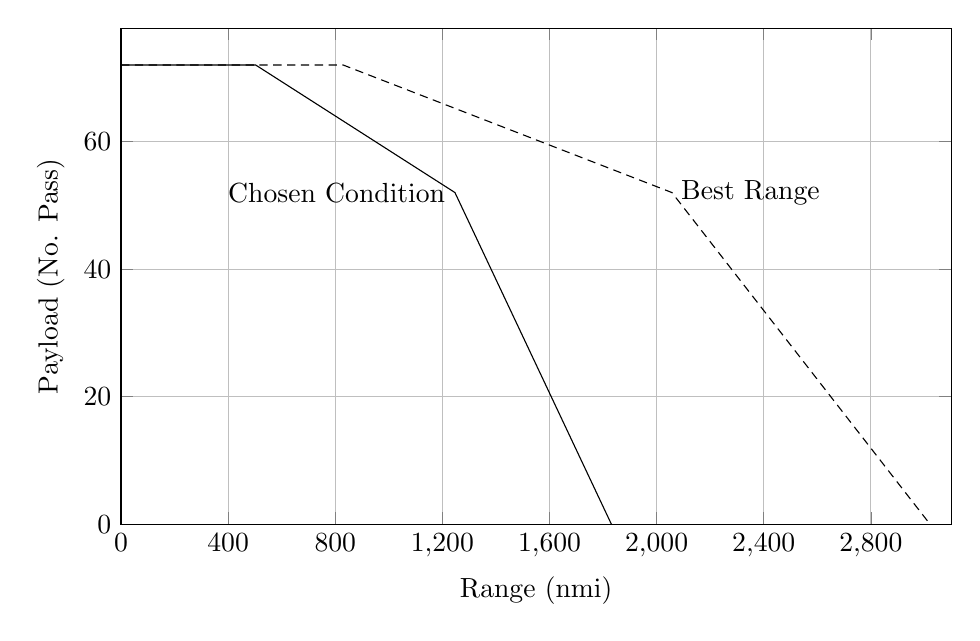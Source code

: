 %PayloadRange_Mach
\begin{tikzpicture}

\begin{axis}[
%width=\figurewidth,
%height=\figureheight,
width=\textwidth,
height=0.65\textwidth,
scaled ticks=false, tick label style={/pgf/number format/fixed},
/pgfplots/xtick={0,400,...,3200},
xmin=0.0,
xmax=3100.0,
xlabel={Range (nmi)},
xmajorgrids,
ymin=0.0,
ymax=77.76,
ylabel={Payload (No. Pass)},
ymajorgrids,
legend style={at={(1.03,0.5)},anchor=west,draw=black,fill=white,legend cell align=left}
]

\addplot [
color=black,
densely dashed
]
table[row sep=crcr]{
0.0	72.0\\
829.155	72.0\\
2056.986	52.0\\
3021.022	0.0\\
}node[right,pos=0.68] {Best Range};

\addplot [
color=black,
solid
]
table[row sep=crcr]{
0.0	72.0\\
502.587	72.0\\
1246.827	52.0\\
1831.171	0.0\\
}node[left,pos=0.68] {Chosen Condition};
\end{axis}
\end{tikzpicture}%
